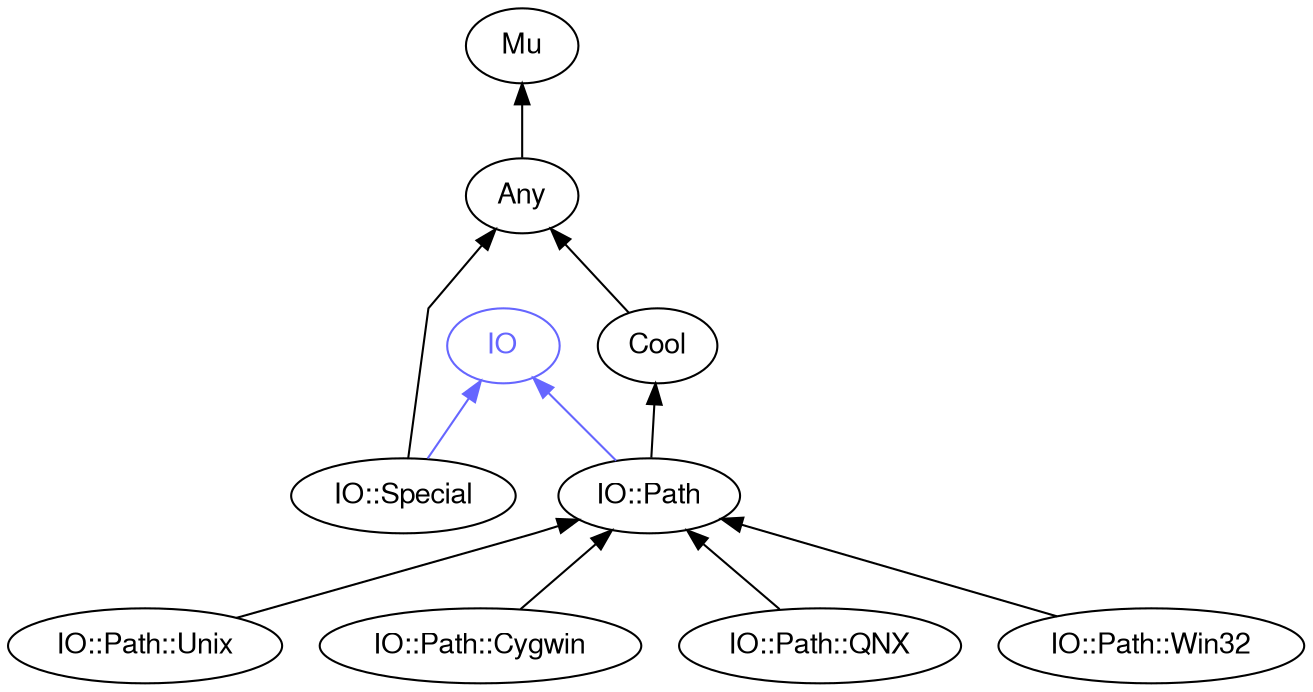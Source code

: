 digraph "perl6-type-graph" {
    rankdir=BT;
    splines=polyline;
    overlap=false; 
    // Types
    "IO" [color="#6666FF", fontcolor="#6666FF", href="/type/IO", fontname="FreeSans"];
    "Mu" [color="#000000", fontcolor="#000000", href="/type/Mu", fontname="FreeSans"];
    "Any" [color="#000000", fontcolor="#000000", href="/type/Any", fontname="FreeSans"];
    "Cool" [color="#000000", fontcolor="#000000", href="/type/Cool", fontname="FreeSans"];
    "IO::Path" [color="#000000", fontcolor="#000000", href="/type/IO::Path", fontname="FreeSans"];
    "IO::Special" [color="#000000", fontcolor="#000000", href="/type/IO::Special", fontname="FreeSans"];
    "IO::Path::Unix" [color="#000000", fontcolor="#000000", href="/type/IO::Path::Unix", fontname="FreeSans"];
    "IO::Path::Cygwin" [color="#000000", fontcolor="#000000", href="/type/IO::Path::Cygwin", fontname="FreeSans"];
    "IO::Path::QNX" [color="#000000", fontcolor="#000000", href="/type/IO::Path::QNX", fontname="FreeSans"];
    "IO::Path::Win32" [color="#000000", fontcolor="#000000", href="/type/IO::Path::Win32", fontname="FreeSans"];

    // Superclasses
    "Any" -> "Mu" [color="#000000"];
    "Cool" -> "Any" [color="#000000"];
    "IO::Path" -> "Cool" [color="#000000"];
    "IO::Special" -> "Any" [color="#000000"];
    "IO::Path::Unix" -> "IO::Path" [color="#000000"];
    "IO::Path::Cygwin" -> "IO::Path" [color="#000000"];
    "IO::Path::QNX" -> "IO::Path" [color="#000000"];
    "IO::Path::Win32" -> "IO::Path" [color="#000000"];

    // Roles
    "IO::Path" -> "IO" [color="#6666FF"];
    "IO::Special" -> "IO" [color="#6666FF"];
}
